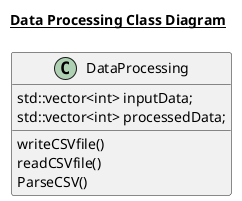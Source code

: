 @startuml inline_umlgraph_1.png
!pragma layout smetana
title __Data Processing Class Diagram__
class DataProcessing
{
std::vector<int> inputData;
std::vector<int> processedData;

writeCSVfile()
readCSVfile()
ParseCSV()
}
@enduml
@startuml inline_umlgraph_2.png
!pragma layout smetana
readCSVfile --> ParseCSV : CSV FIle path
ParseCSV --> readCSVfile : Read successful
@enduml
@startuml inline_umlgraph_3.png
!pragma layout smetana
(*) --> "computeMinVal()"
--> "computeMaxVal()"
--> "computeMeanVal()"
--> "computeVarianceVal()"
--> "computeStandardDeviation()"
--> "computeHistogram()"

--> "computeProbabilityDensity()"

--> (*)
@enduml
@startuml inline_umlgraph_4.png
!pragma layout smetana
class statsCSV
{
std::vector<int> csvData;
stats statObject;

computeMinVal()
computeMaxVal()
computeMeanVal()
computeVariance()
computeStandardDeviation();
computeHistogram();
}
@enduml
@startuml inline_umlgraph_5.png
!pragma layout smetana
(*) --> "Compute Mean value"
--> "Compute Sum of square of differences
i.e (x-mean)^2"
--> (*)
@enduml
